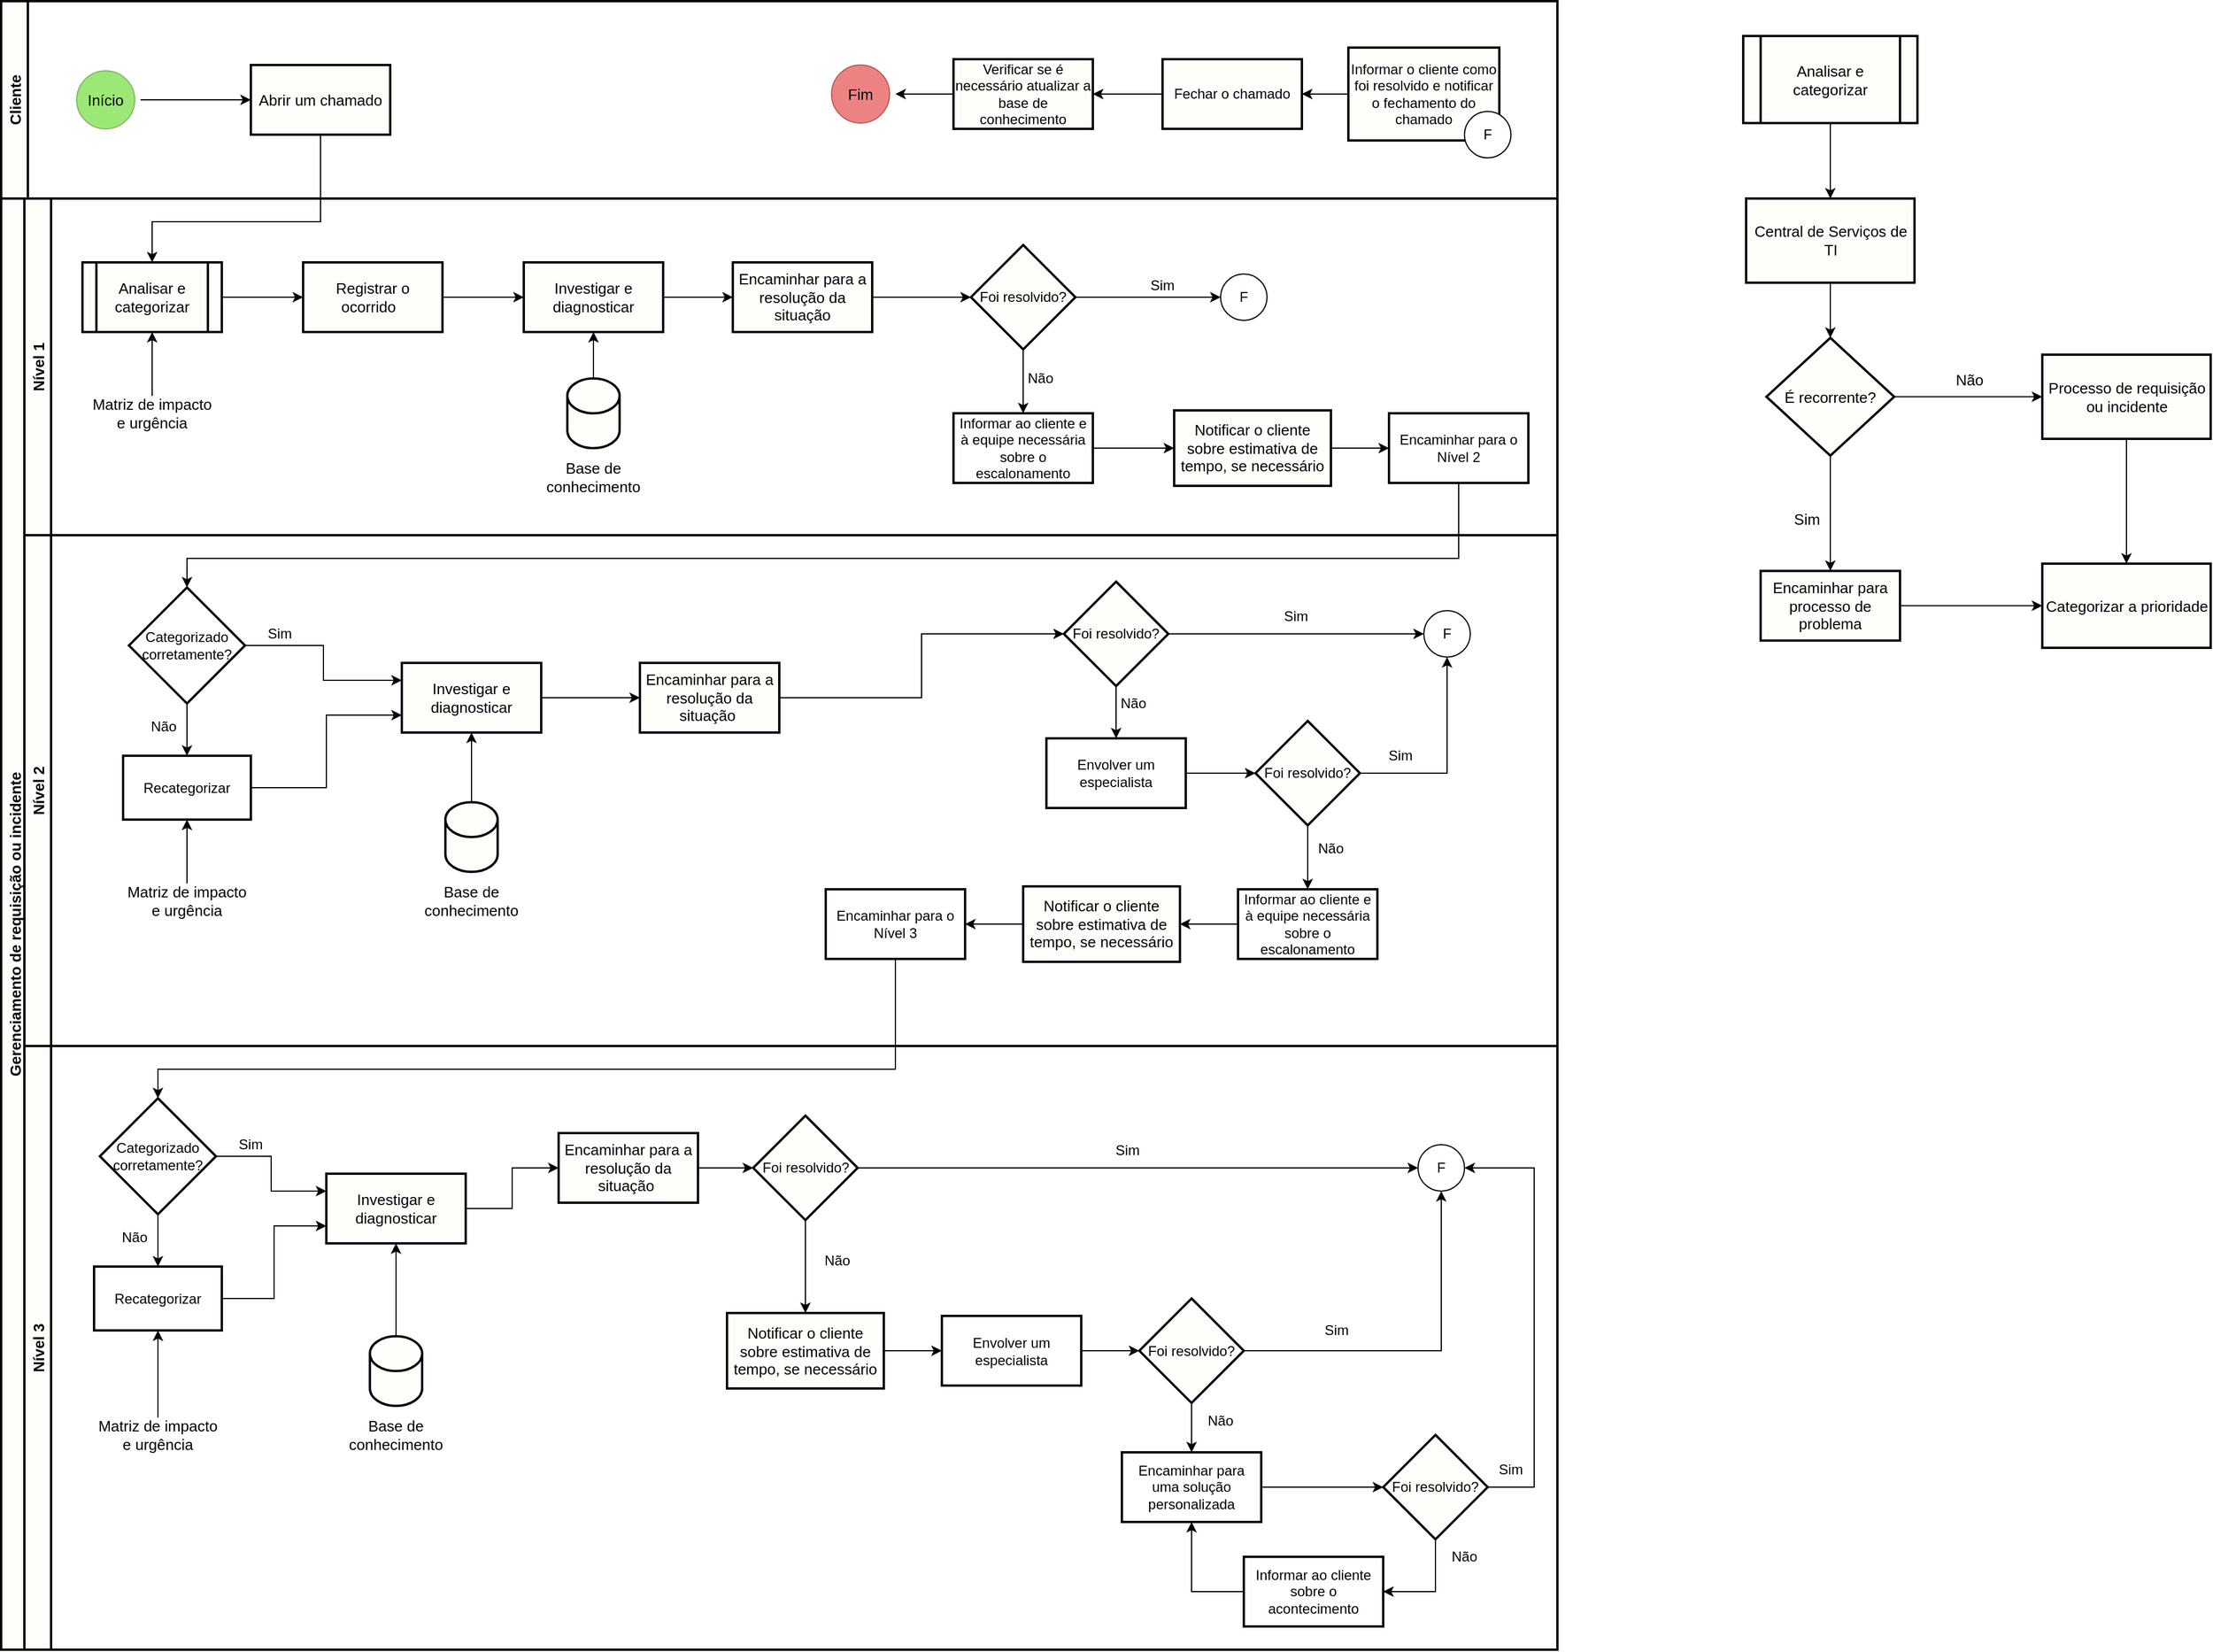<mxfile version="20.5.3" type="device"><diagram id="KlWMobIwwY9y-XO-scRr" name="Página-1"><mxGraphModel dx="1422" dy="685" grid="1" gridSize="10" guides="1" tooltips="1" connect="1" arrows="1" fold="1" page="1" pageScale="1" pageWidth="827" pageHeight="1169" math="0" shadow="0"><root><mxCell id="0"/><mxCell id="1" parent="0"/><mxCell id="NWzVZYrRXjy5s8aGG3nC-1" value="" style="ellipse;whiteSpace=wrap;html=1;aspect=fixed;fillColor=#9CE876;strokeColor=#82b366;" parent="1" vertex="1"><mxGeometry x="95" y="110" width="50" height="50" as="geometry"/></mxCell><mxCell id="NWzVZYrRXjy5s8aGG3nC-5" value="Cliente" style="swimlane;horizontal=0;strokeWidth=2;fontSize=13;fillColor=#FDFFFA;" parent="1" vertex="1"><mxGeometry x="30" y="50" width="1340" height="170" as="geometry"/></mxCell><mxCell id="NWzVZYrRXjy5s8aGG3nC-7" style="edgeStyle=orthogonalEdgeStyle;rounded=0;orthogonalLoop=1;jettySize=auto;html=1;entryX=0;entryY=0.5;entryDx=0;entryDy=0;fontSize=13;" parent="NWzVZYrRXjy5s8aGG3nC-5" source="NWzVZYrRXjy5s8aGG3nC-2" target="NWzVZYrRXjy5s8aGG3nC-8" edge="1"><mxGeometry relative="1" as="geometry"><mxPoint x="175" y="85" as="targetPoint"/></mxGeometry></mxCell><mxCell id="NWzVZYrRXjy5s8aGG3nC-2" value="Início" style="text;html=1;strokeColor=none;fillColor=none;align=center;verticalAlign=middle;whiteSpace=wrap;rounded=0;strokeWidth=2;fontSize=13;" parent="NWzVZYrRXjy5s8aGG3nC-5" vertex="1"><mxGeometry x="60" y="70" width="60" height="30" as="geometry"/></mxCell><mxCell id="NWzVZYrRXjy5s8aGG3nC-8" value="Abrir um chamado" style="rounded=0;whiteSpace=wrap;html=1;strokeWidth=2;fontSize=13;fillColor=#FDFFFA;" parent="NWzVZYrRXjy5s8aGG3nC-5" vertex="1"><mxGeometry x="215" y="55" width="120" height="60" as="geometry"/></mxCell><mxCell id="KlDvVJUqPSrpNsQCaybk-61" style="edgeStyle=orthogonalEdgeStyle;rounded=0;orthogonalLoop=1;jettySize=auto;html=1;entryX=1;entryY=0.5;entryDx=0;entryDy=0;" parent="NWzVZYrRXjy5s8aGG3nC-5" source="NWzVZYrRXjy5s8aGG3nC-59" target="KlDvVJUqPSrpNsQCaybk-60" edge="1"><mxGeometry relative="1" as="geometry"/></mxCell><mxCell id="NWzVZYrRXjy5s8aGG3nC-59" value="Fechar o chamado" style="rounded=0;whiteSpace=wrap;html=1;strokeWidth=2;fontSize=12;fillColor=#FDFFFA;" parent="NWzVZYrRXjy5s8aGG3nC-5" vertex="1"><mxGeometry x="1000" y="50" width="120" height="60" as="geometry"/></mxCell><mxCell id="NWzVZYrRXjy5s8aGG3nC-62" value="" style="ellipse;whiteSpace=wrap;html=1;aspect=fixed;fillColor=#ED8282;strokeColor=#b85450;" parent="NWzVZYrRXjy5s8aGG3nC-5" vertex="1"><mxGeometry x="715" y="55" width="50" height="50" as="geometry"/></mxCell><mxCell id="NWzVZYrRXjy5s8aGG3nC-63" value="Fim" style="text;html=1;strokeColor=none;fillColor=none;align=center;verticalAlign=middle;whiteSpace=wrap;rounded=0;strokeWidth=2;fontSize=13;" parent="NWzVZYrRXjy5s8aGG3nC-5" vertex="1"><mxGeometry x="710" y="65" width="60" height="30" as="geometry"/></mxCell><mxCell id="KlDvVJUqPSrpNsQCaybk-8" style="edgeStyle=orthogonalEdgeStyle;rounded=0;orthogonalLoop=1;jettySize=auto;html=1;" parent="NWzVZYrRXjy5s8aGG3nC-5" source="KlDvVJUqPSrpNsQCaybk-7" target="NWzVZYrRXjy5s8aGG3nC-59" edge="1"><mxGeometry relative="1" as="geometry"/></mxCell><mxCell id="KlDvVJUqPSrpNsQCaybk-7" value="Informar o cliente como foi resolvido e notificar o fechamento do chamado" style="rounded=0;whiteSpace=wrap;html=1;strokeWidth=2;fontSize=12;fillColor=#FDFFFA;" parent="NWzVZYrRXjy5s8aGG3nC-5" vertex="1"><mxGeometry x="1160" y="40" width="130" height="80" as="geometry"/></mxCell><mxCell id="3FDgDmIN8KnZ2Vhs6B7T-43" value="F" style="ellipse;whiteSpace=wrap;html=1;aspect=fixed;" parent="NWzVZYrRXjy5s8aGG3nC-5" vertex="1"><mxGeometry x="1260" y="95" width="40" height="40" as="geometry"/></mxCell><mxCell id="KlDvVJUqPSrpNsQCaybk-62" style="edgeStyle=orthogonalEdgeStyle;rounded=0;orthogonalLoop=1;jettySize=auto;html=1;entryX=1;entryY=0.5;entryDx=0;entryDy=0;" parent="NWzVZYrRXjy5s8aGG3nC-5" source="KlDvVJUqPSrpNsQCaybk-60" target="NWzVZYrRXjy5s8aGG3nC-63" edge="1"><mxGeometry relative="1" as="geometry"/></mxCell><mxCell id="KlDvVJUqPSrpNsQCaybk-60" value="Verificar se é necessário atualizar a base de conhecimento" style="rounded=0;whiteSpace=wrap;html=1;strokeWidth=2;fontSize=12;fillColor=#FDFFFA;" parent="NWzVZYrRXjy5s8aGG3nC-5" vertex="1"><mxGeometry x="820" y="50" width="120" height="60" as="geometry"/></mxCell><mxCell id="NWzVZYrRXjy5s8aGG3nC-10" value="Gerenciamento de requisição ou incidente" style="swimlane;horizontal=0;strokeWidth=2;fontSize=13;fillColor=#FDFFFA;" parent="1" vertex="1"><mxGeometry x="30" y="220" width="1340" height="1250" as="geometry"/></mxCell><mxCell id="NWzVZYrRXjy5s8aGG3nC-15" value="Nível 1" style="swimlane;horizontal=0;strokeWidth=2;fontSize=13;fillColor=#FDFFFA;startSize=23;" parent="NWzVZYrRXjy5s8aGG3nC-10" vertex="1"><mxGeometry x="20" width="1320" height="290" as="geometry"/></mxCell><mxCell id="KlDvVJUqPSrpNsQCaybk-3" style="edgeStyle=orthogonalEdgeStyle;rounded=0;orthogonalLoop=1;jettySize=auto;html=1;entryX=0;entryY=0.5;entryDx=0;entryDy=0;" parent="NWzVZYrRXjy5s8aGG3nC-15" source="NWzVZYrRXjy5s8aGG3nC-19" target="KlDvVJUqPSrpNsQCaybk-2" edge="1"><mxGeometry relative="1" as="geometry"/></mxCell><mxCell id="NWzVZYrRXjy5s8aGG3nC-19" value="Analisar e categorizar" style="shape=process;whiteSpace=wrap;html=1;backgroundOutline=1;strokeWidth=2;fontSize=13;fillColor=#FDFFFA;" parent="NWzVZYrRXjy5s8aGG3nC-15" vertex="1"><mxGeometry x="50" y="55" width="120" height="60" as="geometry"/></mxCell><mxCell id="KlDvVJUqPSrpNsQCaybk-66" style="edgeStyle=orthogonalEdgeStyle;rounded=0;orthogonalLoop=1;jettySize=auto;html=1;entryX=0;entryY=0.5;entryDx=0;entryDy=0;" parent="NWzVZYrRXjy5s8aGG3nC-15" source="NWzVZYrRXjy5s8aGG3nC-49" target="KlDvVJUqPSrpNsQCaybk-21" edge="1"><mxGeometry relative="1" as="geometry"/></mxCell><mxCell id="NWzVZYrRXjy5s8aGG3nC-49" value="Investigar e diagnosticar" style="rounded=0;whiteSpace=wrap;html=1;strokeWidth=2;fontSize=13;fillColor=#FDFFFA;" parent="NWzVZYrRXjy5s8aGG3nC-15" vertex="1"><mxGeometry x="430" y="55" width="120" height="60" as="geometry"/></mxCell><mxCell id="NWzVZYrRXjy5s8aGG3nC-53" style="edgeStyle=orthogonalEdgeStyle;rounded=0;orthogonalLoop=1;jettySize=auto;html=1;entryX=0.5;entryY=1;entryDx=0;entryDy=0;fontSize=13;" parent="NWzVZYrRXjy5s8aGG3nC-15" source="NWzVZYrRXjy5s8aGG3nC-51" target="NWzVZYrRXjy5s8aGG3nC-49" edge="1"><mxGeometry relative="1" as="geometry"/></mxCell><mxCell id="NWzVZYrRXjy5s8aGG3nC-51" value="" style="shape=cylinder3;whiteSpace=wrap;html=1;boundedLbl=1;backgroundOutline=1;size=15;strokeWidth=2;fontSize=13;fillColor=#FDFFFA;" parent="NWzVZYrRXjy5s8aGG3nC-15" vertex="1"><mxGeometry x="467.5" y="155" width="45" height="60" as="geometry"/></mxCell><mxCell id="NWzVZYrRXjy5s8aGG3nC-54" value="Base de conhecimento" style="text;html=1;strokeColor=none;fillColor=none;align=center;verticalAlign=middle;whiteSpace=wrap;rounded=0;strokeWidth=2;fontSize=13;" parent="NWzVZYrRXjy5s8aGG3nC-15" vertex="1"><mxGeometry x="445" y="225" width="90" height="30" as="geometry"/></mxCell><mxCell id="KlDvVJUqPSrpNsQCaybk-9" style="edgeStyle=orthogonalEdgeStyle;rounded=0;orthogonalLoop=1;jettySize=auto;html=1;entryX=0;entryY=0.5;entryDx=0;entryDy=0;" parent="NWzVZYrRXjy5s8aGG3nC-15" source="NWzVZYrRXjy5s8aGG3nC-57" target="3FDgDmIN8KnZ2Vhs6B7T-46" edge="1"><mxGeometry relative="1" as="geometry"/></mxCell><mxCell id="KlDvVJUqPSrpNsQCaybk-69" style="edgeStyle=orthogonalEdgeStyle;rounded=0;orthogonalLoop=1;jettySize=auto;html=1;entryX=0.5;entryY=0;entryDx=0;entryDy=0;" parent="NWzVZYrRXjy5s8aGG3nC-15" source="NWzVZYrRXjy5s8aGG3nC-57" target="NWzVZYrRXjy5s8aGG3nC-64" edge="1"><mxGeometry relative="1" as="geometry"/></mxCell><mxCell id="NWzVZYrRXjy5s8aGG3nC-57" value="Foi resolvido?" style="rhombus;whiteSpace=wrap;html=1;strokeWidth=2;fontSize=12;fillColor=#FDFFFA;" parent="NWzVZYrRXjy5s8aGG3nC-15" vertex="1"><mxGeometry x="815" y="40" width="90" height="90" as="geometry"/></mxCell><mxCell id="NWzVZYrRXjy5s8aGG3nC-61" value="Sim" style="text;html=1;strokeColor=none;fillColor=none;align=center;verticalAlign=middle;whiteSpace=wrap;rounded=0;strokeWidth=2;fontSize=12;" parent="NWzVZYrRXjy5s8aGG3nC-15" vertex="1"><mxGeometry x="950" y="60" width="60" height="30" as="geometry"/></mxCell><mxCell id="KlDvVJUqPSrpNsQCaybk-11" style="edgeStyle=orthogonalEdgeStyle;rounded=0;orthogonalLoop=1;jettySize=auto;html=1;startArrow=none;" parent="NWzVZYrRXjy5s8aGG3nC-15" source="KlDvVJUqPSrpNsQCaybk-65" target="KlDvVJUqPSrpNsQCaybk-10" edge="1"><mxGeometry relative="1" as="geometry"/></mxCell><mxCell id="KlDvVJUqPSrpNsQCaybk-68" style="edgeStyle=orthogonalEdgeStyle;rounded=0;orthogonalLoop=1;jettySize=auto;html=1;entryX=0;entryY=0.5;entryDx=0;entryDy=0;" parent="NWzVZYrRXjy5s8aGG3nC-15" source="NWzVZYrRXjy5s8aGG3nC-64" target="KlDvVJUqPSrpNsQCaybk-65" edge="1"><mxGeometry relative="1" as="geometry"/></mxCell><mxCell id="NWzVZYrRXjy5s8aGG3nC-64" value="Informar ao cliente e à equipe necessária sobre o escalonamento" style="rounded=0;whiteSpace=wrap;html=1;strokeWidth=2;fontSize=12;" parent="NWzVZYrRXjy5s8aGG3nC-15" vertex="1"><mxGeometry x="800" y="185" width="120" height="60" as="geometry"/></mxCell><mxCell id="NWzVZYrRXjy5s8aGG3nC-66" value="Não" style="text;html=1;strokeColor=none;fillColor=none;align=center;verticalAlign=middle;whiteSpace=wrap;rounded=0;strokeWidth=2;fontSize=12;" parent="NWzVZYrRXjy5s8aGG3nC-15" vertex="1"><mxGeometry x="845" y="140" width="60" height="30" as="geometry"/></mxCell><mxCell id="3FDgDmIN8KnZ2Vhs6B7T-46" value="F" style="ellipse;whiteSpace=wrap;html=1;aspect=fixed;" parent="NWzVZYrRXjy5s8aGG3nC-15" vertex="1"><mxGeometry x="1030" y="65" width="40" height="40" as="geometry"/></mxCell><mxCell id="KlDvVJUqPSrpNsQCaybk-4" style="edgeStyle=orthogonalEdgeStyle;rounded=0;orthogonalLoop=1;jettySize=auto;html=1;entryX=0;entryY=0.5;entryDx=0;entryDy=0;" parent="NWzVZYrRXjy5s8aGG3nC-15" source="KlDvVJUqPSrpNsQCaybk-2" target="NWzVZYrRXjy5s8aGG3nC-49" edge="1"><mxGeometry relative="1" as="geometry"/></mxCell><mxCell id="KlDvVJUqPSrpNsQCaybk-2" value="Registrar o ocorrido&amp;nbsp;&amp;nbsp;" style="rounded=0;whiteSpace=wrap;html=1;strokeWidth=2;fontSize=13;fillColor=#FDFFFA;" parent="NWzVZYrRXjy5s8aGG3nC-15" vertex="1"><mxGeometry x="240" y="55" width="120" height="60" as="geometry"/></mxCell><mxCell id="KlDvVJUqPSrpNsQCaybk-10" value="Encaminhar para o Nível 2" style="rounded=0;whiteSpace=wrap;html=1;strokeWidth=2;fontSize=12;" parent="NWzVZYrRXjy5s8aGG3nC-15" vertex="1"><mxGeometry x="1175" y="185" width="120" height="60" as="geometry"/></mxCell><mxCell id="KlDvVJUqPSrpNsQCaybk-46" style="edgeStyle=orthogonalEdgeStyle;rounded=0;orthogonalLoop=1;jettySize=auto;html=1;entryX=0.5;entryY=1;entryDx=0;entryDy=0;" parent="NWzVZYrRXjy5s8aGG3nC-15" source="KlDvVJUqPSrpNsQCaybk-22" target="NWzVZYrRXjy5s8aGG3nC-19" edge="1"><mxGeometry relative="1" as="geometry"/></mxCell><mxCell id="KlDvVJUqPSrpNsQCaybk-22" value="Matriz de impacto e urgência" style="text;html=1;strokeColor=none;fillColor=none;align=center;verticalAlign=middle;whiteSpace=wrap;rounded=0;strokeWidth=2;fontSize=13;" parent="NWzVZYrRXjy5s8aGG3nC-15" vertex="1"><mxGeometry x="55" y="170" width="110" height="30" as="geometry"/></mxCell><mxCell id="KlDvVJUqPSrpNsQCaybk-25" style="edgeStyle=orthogonalEdgeStyle;rounded=0;orthogonalLoop=1;jettySize=auto;html=1;entryX=0;entryY=0.5;entryDx=0;entryDy=0;" parent="NWzVZYrRXjy5s8aGG3nC-15" source="KlDvVJUqPSrpNsQCaybk-21" target="NWzVZYrRXjy5s8aGG3nC-57" edge="1"><mxGeometry relative="1" as="geometry"/></mxCell><mxCell id="KlDvVJUqPSrpNsQCaybk-21" value="Encaminhar para a resolução da situação" style="rounded=0;whiteSpace=wrap;html=1;strokeWidth=2;fontSize=13;fillColor=#FDFFFA;" parent="NWzVZYrRXjy5s8aGG3nC-15" vertex="1"><mxGeometry x="610" y="55" width="120" height="60" as="geometry"/></mxCell><mxCell id="KlDvVJUqPSrpNsQCaybk-65" value="Notificar o cliente sobre estimativa de tempo, se necessário" style="rounded=0;whiteSpace=wrap;html=1;strokeWidth=2;fontSize=13;fillColor=#FDFFFA;" parent="NWzVZYrRXjy5s8aGG3nC-15" vertex="1"><mxGeometry x="990" y="182.5" width="135" height="65" as="geometry"/></mxCell><mxCell id="NWzVZYrRXjy5s8aGG3nC-73" value="Nível 2" style="swimlane;horizontal=0;strokeWidth=2;fontSize=13;fillColor=#FDFFFA;startSize=23;" parent="NWzVZYrRXjy5s8aGG3nC-10" vertex="1"><mxGeometry x="20" y="290" width="1320" height="440" as="geometry"/></mxCell><mxCell id="KlDvVJUqPSrpNsQCaybk-72" style="edgeStyle=orthogonalEdgeStyle;rounded=0;orthogonalLoop=1;jettySize=auto;html=1;entryX=0;entryY=0.5;entryDx=0;entryDy=0;" parent="NWzVZYrRXjy5s8aGG3nC-73" source="NWzVZYrRXjy5s8aGG3nC-77" target="KlDvVJUqPSrpNsQCaybk-29" edge="1"><mxGeometry relative="1" as="geometry"/></mxCell><mxCell id="NWzVZYrRXjy5s8aGG3nC-77" value="Investigar e diagnosticar" style="rounded=0;whiteSpace=wrap;html=1;strokeWidth=2;fontSize=13;fillColor=#FDFFFA;" parent="NWzVZYrRXjy5s8aGG3nC-73" vertex="1"><mxGeometry x="325" y="110" width="120" height="60" as="geometry"/></mxCell><mxCell id="NWzVZYrRXjy5s8aGG3nC-101" style="edgeStyle=orthogonalEdgeStyle;rounded=0;orthogonalLoop=1;jettySize=auto;html=1;fontSize=12;" parent="NWzVZYrRXjy5s8aGG3nC-73" source="NWzVZYrRXjy5s8aGG3nC-79" target="NWzVZYrRXjy5s8aGG3nC-77" edge="1"><mxGeometry relative="1" as="geometry"/></mxCell><mxCell id="NWzVZYrRXjy5s8aGG3nC-79" value="" style="shape=cylinder3;whiteSpace=wrap;html=1;boundedLbl=1;backgroundOutline=1;size=15;strokeWidth=2;fontSize=13;fillColor=#FDFFFA;" parent="NWzVZYrRXjy5s8aGG3nC-73" vertex="1"><mxGeometry x="362.5" y="230" width="45" height="60" as="geometry"/></mxCell><mxCell id="NWzVZYrRXjy5s8aGG3nC-80" value="Base de conhecimento" style="text;html=1;strokeColor=none;fillColor=none;align=center;verticalAlign=middle;whiteSpace=wrap;rounded=0;strokeWidth=2;fontSize=13;" parent="NWzVZYrRXjy5s8aGG3nC-73" vertex="1"><mxGeometry x="340" y="300" width="90" height="30" as="geometry"/></mxCell><mxCell id="NWzVZYrRXjy5s8aGG3nC-83" style="edgeStyle=orthogonalEdgeStyle;rounded=0;orthogonalLoop=1;jettySize=auto;html=1;entryX=0.5;entryY=0;entryDx=0;entryDy=0;fontSize=12;" parent="NWzVZYrRXjy5s8aGG3nC-73" source="NWzVZYrRXjy5s8aGG3nC-84" target="NWzVZYrRXjy5s8aGG3nC-86" edge="1"><mxGeometry relative="1" as="geometry"/></mxCell><mxCell id="3FDgDmIN8KnZ2Vhs6B7T-49" style="edgeStyle=orthogonalEdgeStyle;rounded=0;orthogonalLoop=1;jettySize=auto;html=1;entryX=0;entryY=0.5;entryDx=0;entryDy=0;" parent="NWzVZYrRXjy5s8aGG3nC-73" source="NWzVZYrRXjy5s8aGG3nC-84" target="3FDgDmIN8KnZ2Vhs6B7T-47" edge="1"><mxGeometry relative="1" as="geometry"/></mxCell><mxCell id="NWzVZYrRXjy5s8aGG3nC-84" value="Foi resolvido?" style="rhombus;whiteSpace=wrap;html=1;strokeWidth=2;fontSize=12;fillColor=#FDFFFA;" parent="NWzVZYrRXjy5s8aGG3nC-73" vertex="1"><mxGeometry x="895" y="40" width="90" height="90" as="geometry"/></mxCell><mxCell id="NWzVZYrRXjy5s8aGG3nC-104" style="edgeStyle=orthogonalEdgeStyle;rounded=0;orthogonalLoop=1;jettySize=auto;html=1;entryX=0;entryY=0.5;entryDx=0;entryDy=0;fontSize=12;" parent="NWzVZYrRXjy5s8aGG3nC-73" source="NWzVZYrRXjy5s8aGG3nC-86" target="NWzVZYrRXjy5s8aGG3nC-103" edge="1"><mxGeometry relative="1" as="geometry"/></mxCell><mxCell id="NWzVZYrRXjy5s8aGG3nC-86" value="Envolver um especialista" style="rounded=0;whiteSpace=wrap;html=1;strokeWidth=2;fontSize=12;" parent="NWzVZYrRXjy5s8aGG3nC-73" vertex="1"><mxGeometry x="880" y="175" width="120" height="60" as="geometry"/></mxCell><mxCell id="NWzVZYrRXjy5s8aGG3nC-87" value="Não" style="text;html=1;strokeColor=none;fillColor=none;align=center;verticalAlign=middle;whiteSpace=wrap;rounded=0;strokeWidth=2;fontSize=12;" parent="NWzVZYrRXjy5s8aGG3nC-73" vertex="1"><mxGeometry x="925" y="130" width="60" height="30" as="geometry"/></mxCell><mxCell id="NWzVZYrRXjy5s8aGG3nC-88" value="Sim" style="text;html=1;strokeColor=none;fillColor=none;align=center;verticalAlign=middle;whiteSpace=wrap;rounded=0;strokeWidth=2;fontSize=12;" parent="NWzVZYrRXjy5s8aGG3nC-73" vertex="1"><mxGeometry x="190" y="70" width="60" height="30" as="geometry"/></mxCell><mxCell id="NWzVZYrRXjy5s8aGG3nC-89" value="Não" style="text;html=1;strokeColor=none;fillColor=none;align=center;verticalAlign=middle;whiteSpace=wrap;rounded=0;strokeWidth=2;fontSize=12;" parent="NWzVZYrRXjy5s8aGG3nC-73" vertex="1"><mxGeometry x="90" y="150" width="60" height="30" as="geometry"/></mxCell><mxCell id="NWzVZYrRXjy5s8aGG3nC-94" style="edgeStyle=orthogonalEdgeStyle;rounded=0;orthogonalLoop=1;jettySize=auto;html=1;entryX=0.5;entryY=0;entryDx=0;entryDy=0;fontSize=12;" parent="NWzVZYrRXjy5s8aGG3nC-73" source="NWzVZYrRXjy5s8aGG3nC-69" target="NWzVZYrRXjy5s8aGG3nC-71" edge="1"><mxGeometry relative="1" as="geometry"/></mxCell><mxCell id="NWzVZYrRXjy5s8aGG3nC-98" style="edgeStyle=orthogonalEdgeStyle;rounded=0;orthogonalLoop=1;jettySize=auto;html=1;entryX=0;entryY=0.25;entryDx=0;entryDy=0;fontSize=12;" parent="NWzVZYrRXjy5s8aGG3nC-73" source="NWzVZYrRXjy5s8aGG3nC-69" target="NWzVZYrRXjy5s8aGG3nC-77" edge="1"><mxGeometry relative="1" as="geometry"/></mxCell><mxCell id="NWzVZYrRXjy5s8aGG3nC-69" value="Categorizado corretamente?" style="rhombus;whiteSpace=wrap;html=1;strokeWidth=2;fontSize=12;" parent="NWzVZYrRXjy5s8aGG3nC-73" vertex="1"><mxGeometry x="90" y="45" width="100" height="100" as="geometry"/></mxCell><mxCell id="NWzVZYrRXjy5s8aGG3nC-99" style="edgeStyle=orthogonalEdgeStyle;rounded=0;orthogonalLoop=1;jettySize=auto;html=1;entryX=0;entryY=0.75;entryDx=0;entryDy=0;fontSize=12;" parent="NWzVZYrRXjy5s8aGG3nC-73" source="NWzVZYrRXjy5s8aGG3nC-71" target="NWzVZYrRXjy5s8aGG3nC-77" edge="1"><mxGeometry relative="1" as="geometry"/></mxCell><mxCell id="NWzVZYrRXjy5s8aGG3nC-71" value="Recategorizar" style="rounded=0;whiteSpace=wrap;html=1;strokeWidth=2;fontSize=12;" parent="NWzVZYrRXjy5s8aGG3nC-73" vertex="1"><mxGeometry x="85" y="190" width="110" height="55" as="geometry"/></mxCell><mxCell id="NWzVZYrRXjy5s8aGG3nC-107" style="edgeStyle=orthogonalEdgeStyle;rounded=0;orthogonalLoop=1;jettySize=auto;html=1;entryX=0.5;entryY=0;entryDx=0;entryDy=0;fontSize=12;" parent="NWzVZYrRXjy5s8aGG3nC-73" source="NWzVZYrRXjy5s8aGG3nC-103" target="NWzVZYrRXjy5s8aGG3nC-106" edge="1"><mxGeometry relative="1" as="geometry"/></mxCell><mxCell id="3FDgDmIN8KnZ2Vhs6B7T-50" style="edgeStyle=orthogonalEdgeStyle;rounded=0;orthogonalLoop=1;jettySize=auto;html=1;entryX=0.5;entryY=1;entryDx=0;entryDy=0;" parent="NWzVZYrRXjy5s8aGG3nC-73" source="NWzVZYrRXjy5s8aGG3nC-103" target="3FDgDmIN8KnZ2Vhs6B7T-47" edge="1"><mxGeometry relative="1" as="geometry"/></mxCell><mxCell id="NWzVZYrRXjy5s8aGG3nC-103" value="Foi resolvido?" style="rhombus;whiteSpace=wrap;html=1;strokeWidth=2;fontSize=12;fillColor=#FDFFFA;" parent="NWzVZYrRXjy5s8aGG3nC-73" vertex="1"><mxGeometry x="1060" y="160" width="90" height="90" as="geometry"/></mxCell><mxCell id="KlDvVJUqPSrpNsQCaybk-73" style="edgeStyle=orthogonalEdgeStyle;rounded=0;orthogonalLoop=1;jettySize=auto;html=1;entryX=1;entryY=0.5;entryDx=0;entryDy=0;" parent="NWzVZYrRXjy5s8aGG3nC-73" source="NWzVZYrRXjy5s8aGG3nC-106" target="KlDvVJUqPSrpNsQCaybk-71" edge="1"><mxGeometry relative="1" as="geometry"/></mxCell><mxCell id="NWzVZYrRXjy5s8aGG3nC-106" value="Informar ao cliente e à equipe necessária sobre o escalonamento" style="rounded=0;whiteSpace=wrap;html=1;strokeWidth=2;fontSize=12;" parent="NWzVZYrRXjy5s8aGG3nC-73" vertex="1"><mxGeometry x="1045" y="305" width="120" height="60" as="geometry"/></mxCell><mxCell id="NWzVZYrRXjy5s8aGG3nC-108" value="Não" style="text;html=1;strokeColor=none;fillColor=none;align=center;verticalAlign=middle;whiteSpace=wrap;rounded=0;strokeWidth=2;fontSize=12;" parent="NWzVZYrRXjy5s8aGG3nC-73" vertex="1"><mxGeometry x="1095" y="255" width="60" height="30" as="geometry"/></mxCell><mxCell id="3FDgDmIN8KnZ2Vhs6B7T-8" value="Sim" style="text;html=1;strokeColor=none;fillColor=none;align=center;verticalAlign=middle;whiteSpace=wrap;rounded=0;strokeWidth=2;fontSize=12;" parent="NWzVZYrRXjy5s8aGG3nC-73" vertex="1"><mxGeometry x="1065" y="55" width="60" height="30" as="geometry"/></mxCell><mxCell id="3FDgDmIN8KnZ2Vhs6B7T-47" value="F" style="ellipse;whiteSpace=wrap;html=1;aspect=fixed;" parent="NWzVZYrRXjy5s8aGG3nC-73" vertex="1"><mxGeometry x="1205" y="65" width="40" height="40" as="geometry"/></mxCell><mxCell id="NWzVZYrRXjy5s8aGG3nC-85" value="Sim" style="text;html=1;strokeColor=none;fillColor=none;align=center;verticalAlign=middle;whiteSpace=wrap;rounded=0;strokeWidth=2;fontSize=12;" parent="NWzVZYrRXjy5s8aGG3nC-73" vertex="1"><mxGeometry x="1155" y="175" width="60" height="30" as="geometry"/></mxCell><mxCell id="KlDvVJUqPSrpNsQCaybk-15" value="Encaminhar para o Nível 3" style="rounded=0;whiteSpace=wrap;html=1;strokeWidth=2;fontSize=12;" parent="NWzVZYrRXjy5s8aGG3nC-73" vertex="1"><mxGeometry x="690" y="305" width="120" height="60" as="geometry"/></mxCell><mxCell id="KlDvVJUqPSrpNsQCaybk-31" style="edgeStyle=orthogonalEdgeStyle;rounded=0;orthogonalLoop=1;jettySize=auto;html=1;entryX=0;entryY=0.5;entryDx=0;entryDy=0;" parent="NWzVZYrRXjy5s8aGG3nC-73" source="KlDvVJUqPSrpNsQCaybk-29" target="NWzVZYrRXjy5s8aGG3nC-84" edge="1"><mxGeometry relative="1" as="geometry"/></mxCell><mxCell id="KlDvVJUqPSrpNsQCaybk-29" value="Encaminhar para a resolução da situação&amp;nbsp;" style="rounded=0;whiteSpace=wrap;html=1;strokeWidth=2;fontSize=13;fillColor=#FDFFFA;" parent="NWzVZYrRXjy5s8aGG3nC-73" vertex="1"><mxGeometry x="530" y="110" width="120" height="60" as="geometry"/></mxCell><mxCell id="KlDvVJUqPSrpNsQCaybk-47" style="edgeStyle=orthogonalEdgeStyle;rounded=0;orthogonalLoop=1;jettySize=auto;html=1;entryX=0.5;entryY=1;entryDx=0;entryDy=0;" parent="NWzVZYrRXjy5s8aGG3nC-73" source="KlDvVJUqPSrpNsQCaybk-35" target="NWzVZYrRXjy5s8aGG3nC-71" edge="1"><mxGeometry relative="1" as="geometry"/></mxCell><mxCell id="KlDvVJUqPSrpNsQCaybk-35" value="Matriz de impacto e urgência" style="text;html=1;strokeColor=none;fillColor=none;align=center;verticalAlign=middle;whiteSpace=wrap;rounded=0;strokeWidth=2;fontSize=13;" parent="NWzVZYrRXjy5s8aGG3nC-73" vertex="1"><mxGeometry x="85" y="300" width="110" height="30" as="geometry"/></mxCell><mxCell id="KlDvVJUqPSrpNsQCaybk-74" style="edgeStyle=orthogonalEdgeStyle;rounded=0;orthogonalLoop=1;jettySize=auto;html=1;entryX=1;entryY=0.5;entryDx=0;entryDy=0;" parent="NWzVZYrRXjy5s8aGG3nC-73" source="KlDvVJUqPSrpNsQCaybk-71" target="KlDvVJUqPSrpNsQCaybk-15" edge="1"><mxGeometry relative="1" as="geometry"/></mxCell><mxCell id="KlDvVJUqPSrpNsQCaybk-71" value="Notificar o cliente sobre estimativa de tempo, se necessário" style="rounded=0;whiteSpace=wrap;html=1;strokeWidth=2;fontSize=13;fillColor=#FDFFFA;" parent="NWzVZYrRXjy5s8aGG3nC-73" vertex="1"><mxGeometry x="860" y="302.5" width="135" height="65" as="geometry"/></mxCell><mxCell id="3FDgDmIN8KnZ2Vhs6B7T-9" value="Nível 3" style="swimlane;horizontal=0;strokeWidth=2;fontSize=13;fillColor=#FDFFFA;startSize=23;" parent="NWzVZYrRXjy5s8aGG3nC-10" vertex="1"><mxGeometry x="20" y="730" width="1320" height="520" as="geometry"/></mxCell><mxCell id="KlDvVJUqPSrpNsQCaybk-112" style="edgeStyle=orthogonalEdgeStyle;rounded=0;orthogonalLoop=1;jettySize=auto;html=1;entryX=0;entryY=0.5;entryDx=0;entryDy=0;" parent="3FDgDmIN8KnZ2Vhs6B7T-9" source="3FDgDmIN8KnZ2Vhs6B7T-11" target="KlDvVJUqPSrpNsQCaybk-34" edge="1"><mxGeometry relative="1" as="geometry"/></mxCell><mxCell id="3FDgDmIN8KnZ2Vhs6B7T-11" value="Investigar e diagnosticar" style="rounded=0;whiteSpace=wrap;html=1;strokeWidth=2;fontSize=13;fillColor=#FDFFFA;" parent="3FDgDmIN8KnZ2Vhs6B7T-9" vertex="1"><mxGeometry x="260" y="110" width="120" height="60" as="geometry"/></mxCell><mxCell id="3FDgDmIN8KnZ2Vhs6B7T-12" style="edgeStyle=orthogonalEdgeStyle;rounded=0;orthogonalLoop=1;jettySize=auto;html=1;fontSize=12;" parent="3FDgDmIN8KnZ2Vhs6B7T-9" source="3FDgDmIN8KnZ2Vhs6B7T-13" target="3FDgDmIN8KnZ2Vhs6B7T-11" edge="1"><mxGeometry relative="1" as="geometry"/></mxCell><mxCell id="3FDgDmIN8KnZ2Vhs6B7T-13" value="" style="shape=cylinder3;whiteSpace=wrap;html=1;boundedLbl=1;backgroundOutline=1;size=15;strokeWidth=2;fontSize=13;fillColor=#FDFFFA;" parent="3FDgDmIN8KnZ2Vhs6B7T-9" vertex="1"><mxGeometry x="297.5" y="250" width="45" height="60" as="geometry"/></mxCell><mxCell id="3FDgDmIN8KnZ2Vhs6B7T-14" value="Base de conhecimento" style="text;html=1;strokeColor=none;fillColor=none;align=center;verticalAlign=middle;whiteSpace=wrap;rounded=0;strokeWidth=2;fontSize=13;" parent="3FDgDmIN8KnZ2Vhs6B7T-9" vertex="1"><mxGeometry x="275" y="320" width="90" height="30" as="geometry"/></mxCell><mxCell id="3FDgDmIN8KnZ2Vhs6B7T-53" style="edgeStyle=orthogonalEdgeStyle;rounded=0;orthogonalLoop=1;jettySize=auto;html=1;entryX=0;entryY=0.5;entryDx=0;entryDy=0;" parent="3FDgDmIN8KnZ2Vhs6B7T-9" source="3FDgDmIN8KnZ2Vhs6B7T-18" target="3FDgDmIN8KnZ2Vhs6B7T-51" edge="1"><mxGeometry relative="1" as="geometry"/></mxCell><mxCell id="KlDvVJUqPSrpNsQCaybk-113" style="edgeStyle=orthogonalEdgeStyle;rounded=0;orthogonalLoop=1;jettySize=auto;html=1;entryX=0.5;entryY=0;entryDx=0;entryDy=0;" parent="3FDgDmIN8KnZ2Vhs6B7T-9" source="3FDgDmIN8KnZ2Vhs6B7T-18" target="KlDvVJUqPSrpNsQCaybk-111" edge="1"><mxGeometry relative="1" as="geometry"/></mxCell><mxCell id="3FDgDmIN8KnZ2Vhs6B7T-18" value="Foi resolvido?" style="rhombus;whiteSpace=wrap;html=1;strokeWidth=2;fontSize=12;fillColor=#FDFFFA;" parent="3FDgDmIN8KnZ2Vhs6B7T-9" vertex="1"><mxGeometry x="627.5" y="60" width="90" height="90" as="geometry"/></mxCell><mxCell id="3FDgDmIN8KnZ2Vhs6B7T-20" style="edgeStyle=orthogonalEdgeStyle;rounded=0;orthogonalLoop=1;jettySize=auto;html=1;entryX=0;entryY=0.5;entryDx=0;entryDy=0;fontSize=12;" parent="3FDgDmIN8KnZ2Vhs6B7T-9" source="3FDgDmIN8KnZ2Vhs6B7T-21" target="3FDgDmIN8KnZ2Vhs6B7T-31" edge="1"><mxGeometry relative="1" as="geometry"/></mxCell><mxCell id="3FDgDmIN8KnZ2Vhs6B7T-21" value="Envolver um especialista" style="rounded=0;whiteSpace=wrap;html=1;strokeWidth=2;fontSize=12;" parent="3FDgDmIN8KnZ2Vhs6B7T-9" vertex="1"><mxGeometry x="790" y="232.5" width="120" height="60" as="geometry"/></mxCell><mxCell id="3FDgDmIN8KnZ2Vhs6B7T-22" value="Não" style="text;html=1;strokeColor=none;fillColor=none;align=center;verticalAlign=middle;whiteSpace=wrap;rounded=0;strokeWidth=2;fontSize=12;" parent="3FDgDmIN8KnZ2Vhs6B7T-9" vertex="1"><mxGeometry x="670" y="170" width="60" height="30" as="geometry"/></mxCell><mxCell id="3FDgDmIN8KnZ2Vhs6B7T-23" value="Sim" style="text;html=1;strokeColor=none;fillColor=none;align=center;verticalAlign=middle;whiteSpace=wrap;rounded=0;strokeWidth=2;fontSize=12;" parent="3FDgDmIN8KnZ2Vhs6B7T-9" vertex="1"><mxGeometry x="165" y="70" width="60" height="30" as="geometry"/></mxCell><mxCell id="3FDgDmIN8KnZ2Vhs6B7T-24" value="Não" style="text;html=1;strokeColor=none;fillColor=none;align=center;verticalAlign=middle;whiteSpace=wrap;rounded=0;strokeWidth=2;fontSize=12;" parent="3FDgDmIN8KnZ2Vhs6B7T-9" vertex="1"><mxGeometry x="65" y="150" width="60" height="30" as="geometry"/></mxCell><mxCell id="3FDgDmIN8KnZ2Vhs6B7T-25" style="edgeStyle=orthogonalEdgeStyle;rounded=0;orthogonalLoop=1;jettySize=auto;html=1;entryX=0.5;entryY=0;entryDx=0;entryDy=0;fontSize=12;" parent="3FDgDmIN8KnZ2Vhs6B7T-9" source="3FDgDmIN8KnZ2Vhs6B7T-27" target="3FDgDmIN8KnZ2Vhs6B7T-29" edge="1"><mxGeometry relative="1" as="geometry"/></mxCell><mxCell id="3FDgDmIN8KnZ2Vhs6B7T-26" style="edgeStyle=orthogonalEdgeStyle;rounded=0;orthogonalLoop=1;jettySize=auto;html=1;entryX=0;entryY=0.25;entryDx=0;entryDy=0;fontSize=12;" parent="3FDgDmIN8KnZ2Vhs6B7T-9" source="3FDgDmIN8KnZ2Vhs6B7T-27" target="3FDgDmIN8KnZ2Vhs6B7T-11" edge="1"><mxGeometry relative="1" as="geometry"/></mxCell><mxCell id="3FDgDmIN8KnZ2Vhs6B7T-27" value="Categorizado corretamente?" style="rhombus;whiteSpace=wrap;html=1;strokeWidth=2;fontSize=12;" parent="3FDgDmIN8KnZ2Vhs6B7T-9" vertex="1"><mxGeometry x="65" y="45" width="100" height="100" as="geometry"/></mxCell><mxCell id="3FDgDmIN8KnZ2Vhs6B7T-28" style="edgeStyle=orthogonalEdgeStyle;rounded=0;orthogonalLoop=1;jettySize=auto;html=1;entryX=0;entryY=0.75;entryDx=0;entryDy=0;fontSize=12;" parent="3FDgDmIN8KnZ2Vhs6B7T-9" source="3FDgDmIN8KnZ2Vhs6B7T-29" target="3FDgDmIN8KnZ2Vhs6B7T-11" edge="1"><mxGeometry relative="1" as="geometry"/></mxCell><mxCell id="3FDgDmIN8KnZ2Vhs6B7T-29" value="Recategorizar" style="rounded=0;whiteSpace=wrap;html=1;strokeWidth=2;fontSize=12;" parent="3FDgDmIN8KnZ2Vhs6B7T-9" vertex="1"><mxGeometry x="60" y="190" width="110" height="55" as="geometry"/></mxCell><mxCell id="3FDgDmIN8KnZ2Vhs6B7T-30" style="edgeStyle=orthogonalEdgeStyle;rounded=0;orthogonalLoop=1;jettySize=auto;html=1;entryX=0.5;entryY=0;entryDx=0;entryDy=0;fontSize=12;" parent="3FDgDmIN8KnZ2Vhs6B7T-9" source="3FDgDmIN8KnZ2Vhs6B7T-31" target="3FDgDmIN8KnZ2Vhs6B7T-32" edge="1"><mxGeometry relative="1" as="geometry"/></mxCell><mxCell id="3FDgDmIN8KnZ2Vhs6B7T-56" style="edgeStyle=orthogonalEdgeStyle;rounded=0;orthogonalLoop=1;jettySize=auto;html=1;entryX=0.5;entryY=1;entryDx=0;entryDy=0;" parent="3FDgDmIN8KnZ2Vhs6B7T-9" source="3FDgDmIN8KnZ2Vhs6B7T-31" target="3FDgDmIN8KnZ2Vhs6B7T-51" edge="1"><mxGeometry relative="1" as="geometry"/></mxCell><mxCell id="3FDgDmIN8KnZ2Vhs6B7T-31" value="Foi resolvido?" style="rhombus;whiteSpace=wrap;html=1;strokeWidth=2;fontSize=12;fillColor=#FDFFFA;" parent="3FDgDmIN8KnZ2Vhs6B7T-9" vertex="1"><mxGeometry x="960" y="217.5" width="90" height="90" as="geometry"/></mxCell><mxCell id="3FDgDmIN8KnZ2Vhs6B7T-37" style="edgeStyle=orthogonalEdgeStyle;rounded=0;orthogonalLoop=1;jettySize=auto;html=1;entryX=0;entryY=0.5;entryDx=0;entryDy=0;" parent="3FDgDmIN8KnZ2Vhs6B7T-9" source="3FDgDmIN8KnZ2Vhs6B7T-32" target="3FDgDmIN8KnZ2Vhs6B7T-36" edge="1"><mxGeometry relative="1" as="geometry"/></mxCell><mxCell id="3FDgDmIN8KnZ2Vhs6B7T-32" value="Encaminhar para uma solução personalizada" style="rounded=0;whiteSpace=wrap;html=1;strokeWidth=2;fontSize=12;" parent="3FDgDmIN8KnZ2Vhs6B7T-9" vertex="1"><mxGeometry x="945" y="350" width="120" height="60" as="geometry"/></mxCell><mxCell id="3FDgDmIN8KnZ2Vhs6B7T-33" value="Não" style="text;html=1;strokeColor=none;fillColor=none;align=center;verticalAlign=middle;whiteSpace=wrap;rounded=0;strokeWidth=2;fontSize=12;" parent="3FDgDmIN8KnZ2Vhs6B7T-9" vertex="1"><mxGeometry x="1000" y="307.5" width="60" height="30" as="geometry"/></mxCell><mxCell id="3FDgDmIN8KnZ2Vhs6B7T-34" value="Sim" style="text;html=1;strokeColor=none;fillColor=none;align=center;verticalAlign=middle;whiteSpace=wrap;rounded=0;strokeWidth=2;fontSize=12;" parent="3FDgDmIN8KnZ2Vhs6B7T-9" vertex="1"><mxGeometry x="920" y="75" width="60" height="30" as="geometry"/></mxCell><mxCell id="3FDgDmIN8KnZ2Vhs6B7T-55" style="edgeStyle=orthogonalEdgeStyle;rounded=0;orthogonalLoop=1;jettySize=auto;html=1;entryX=1;entryY=0.5;entryDx=0;entryDy=0;" parent="3FDgDmIN8KnZ2Vhs6B7T-9" source="3FDgDmIN8KnZ2Vhs6B7T-36" target="3FDgDmIN8KnZ2Vhs6B7T-51" edge="1"><mxGeometry relative="1" as="geometry"><Array as="points"><mxPoint x="1300" y="380"/><mxPoint x="1300" y="105"/></Array></mxGeometry></mxCell><mxCell id="KlDvVJUqPSrpNsQCaybk-43" style="edgeStyle=orthogonalEdgeStyle;rounded=0;orthogonalLoop=1;jettySize=auto;html=1;entryX=1;entryY=0.5;entryDx=0;entryDy=0;" parent="3FDgDmIN8KnZ2Vhs6B7T-9" source="3FDgDmIN8KnZ2Vhs6B7T-36" target="KlDvVJUqPSrpNsQCaybk-18" edge="1"><mxGeometry relative="1" as="geometry"/></mxCell><mxCell id="3FDgDmIN8KnZ2Vhs6B7T-36" value="Foi resolvido?" style="rhombus;whiteSpace=wrap;html=1;strokeWidth=2;fontSize=12;fillColor=#FDFFFA;" parent="3FDgDmIN8KnZ2Vhs6B7T-9" vertex="1"><mxGeometry x="1170" y="335" width="90" height="90" as="geometry"/></mxCell><mxCell id="3FDgDmIN8KnZ2Vhs6B7T-51" value="F" style="ellipse;whiteSpace=wrap;html=1;aspect=fixed;" parent="3FDgDmIN8KnZ2Vhs6B7T-9" vertex="1"><mxGeometry x="1200" y="85" width="40" height="40" as="geometry"/></mxCell><mxCell id="3FDgDmIN8KnZ2Vhs6B7T-19" value="Sim" style="text;html=1;strokeColor=none;fillColor=none;align=center;verticalAlign=middle;whiteSpace=wrap;rounded=0;strokeWidth=2;fontSize=12;" parent="3FDgDmIN8KnZ2Vhs6B7T-9" vertex="1"><mxGeometry x="1100" y="230" width="60" height="30" as="geometry"/></mxCell><mxCell id="3FDgDmIN8KnZ2Vhs6B7T-57" value="Sim" style="text;html=1;strokeColor=none;fillColor=none;align=center;verticalAlign=middle;whiteSpace=wrap;rounded=0;strokeWidth=2;fontSize=12;" parent="3FDgDmIN8KnZ2Vhs6B7T-9" vertex="1"><mxGeometry x="1250" y="350" width="60" height="30" as="geometry"/></mxCell><mxCell id="KlDvVJUqPSrpNsQCaybk-45" style="edgeStyle=orthogonalEdgeStyle;rounded=0;orthogonalLoop=1;jettySize=auto;html=1;entryX=0.5;entryY=1;entryDx=0;entryDy=0;" parent="3FDgDmIN8KnZ2Vhs6B7T-9" source="KlDvVJUqPSrpNsQCaybk-18" target="3FDgDmIN8KnZ2Vhs6B7T-32" edge="1"><mxGeometry relative="1" as="geometry"><Array as="points"><mxPoint x="1005" y="470"/></Array></mxGeometry></mxCell><mxCell id="KlDvVJUqPSrpNsQCaybk-18" value="Informar ao cliente sobre o acontecimento" style="rounded=0;whiteSpace=wrap;html=1;strokeWidth=2;fontSize=12;" parent="3FDgDmIN8KnZ2Vhs6B7T-9" vertex="1"><mxGeometry x="1050" y="440" width="120" height="60" as="geometry"/></mxCell><mxCell id="KlDvVJUqPSrpNsQCaybk-42" style="edgeStyle=orthogonalEdgeStyle;rounded=0;orthogonalLoop=1;jettySize=auto;html=1;entryX=0;entryY=0.5;entryDx=0;entryDy=0;" parent="3FDgDmIN8KnZ2Vhs6B7T-9" source="KlDvVJUqPSrpNsQCaybk-34" target="3FDgDmIN8KnZ2Vhs6B7T-18" edge="1"><mxGeometry relative="1" as="geometry"/></mxCell><mxCell id="KlDvVJUqPSrpNsQCaybk-34" value="Encaminhar para a resolução da situação&amp;nbsp;" style="rounded=0;whiteSpace=wrap;html=1;strokeWidth=2;fontSize=13;fillColor=#FDFFFA;" parent="3FDgDmIN8KnZ2Vhs6B7T-9" vertex="1"><mxGeometry x="460" y="75" width="120" height="60" as="geometry"/></mxCell><mxCell id="KlDvVJUqPSrpNsQCaybk-48" style="edgeStyle=orthogonalEdgeStyle;rounded=0;orthogonalLoop=1;jettySize=auto;html=1;entryX=0.5;entryY=1;entryDx=0;entryDy=0;" parent="3FDgDmIN8KnZ2Vhs6B7T-9" source="KlDvVJUqPSrpNsQCaybk-38" target="3FDgDmIN8KnZ2Vhs6B7T-29" edge="1"><mxGeometry relative="1" as="geometry"/></mxCell><mxCell id="KlDvVJUqPSrpNsQCaybk-38" value="Matriz de impacto e urgência" style="text;html=1;strokeColor=none;fillColor=none;align=center;verticalAlign=middle;whiteSpace=wrap;rounded=0;strokeWidth=2;fontSize=13;" parent="3FDgDmIN8KnZ2Vhs6B7T-9" vertex="1"><mxGeometry x="60" y="320" width="110" height="30" as="geometry"/></mxCell><mxCell id="3FDgDmIN8KnZ2Vhs6B7T-58" value="Não" style="text;html=1;strokeColor=none;fillColor=none;align=center;verticalAlign=middle;whiteSpace=wrap;rounded=0;strokeWidth=2;fontSize=12;" parent="3FDgDmIN8KnZ2Vhs6B7T-9" vertex="1"><mxGeometry x="1210" y="425" width="60" height="30" as="geometry"/></mxCell><mxCell id="KlDvVJUqPSrpNsQCaybk-114" style="edgeStyle=orthogonalEdgeStyle;rounded=0;orthogonalLoop=1;jettySize=auto;html=1;entryX=0;entryY=0.5;entryDx=0;entryDy=0;" parent="3FDgDmIN8KnZ2Vhs6B7T-9" source="KlDvVJUqPSrpNsQCaybk-111" target="3FDgDmIN8KnZ2Vhs6B7T-21" edge="1"><mxGeometry relative="1" as="geometry"/></mxCell><mxCell id="KlDvVJUqPSrpNsQCaybk-111" value="Notificar o cliente sobre estimativa de tempo, se necessário" style="rounded=0;whiteSpace=wrap;html=1;strokeWidth=2;fontSize=13;fillColor=#FDFFFA;" parent="3FDgDmIN8KnZ2Vhs6B7T-9" vertex="1"><mxGeometry x="605" y="230" width="135" height="65" as="geometry"/></mxCell><mxCell id="KlDvVJUqPSrpNsQCaybk-70" style="edgeStyle=orthogonalEdgeStyle;rounded=0;orthogonalLoop=1;jettySize=auto;html=1;entryX=0.5;entryY=0;entryDx=0;entryDy=0;" parent="NWzVZYrRXjy5s8aGG3nC-10" source="KlDvVJUqPSrpNsQCaybk-10" target="NWzVZYrRXjy5s8aGG3nC-69" edge="1"><mxGeometry relative="1" as="geometry"><Array as="points"><mxPoint x="1255" y="310"/><mxPoint x="160" y="310"/></Array></mxGeometry></mxCell><mxCell id="KlDvVJUqPSrpNsQCaybk-75" style="edgeStyle=orthogonalEdgeStyle;rounded=0;orthogonalLoop=1;jettySize=auto;html=1;entryX=0.5;entryY=0;entryDx=0;entryDy=0;" parent="NWzVZYrRXjy5s8aGG3nC-10" source="KlDvVJUqPSrpNsQCaybk-15" target="3FDgDmIN8KnZ2Vhs6B7T-27" edge="1"><mxGeometry relative="1" as="geometry"><Array as="points"><mxPoint x="770" y="750"/><mxPoint x="135" y="750"/></Array></mxGeometry></mxCell><mxCell id="3FDgDmIN8KnZ2Vhs6B7T-3" style="edgeStyle=orthogonalEdgeStyle;rounded=0;orthogonalLoop=1;jettySize=auto;html=1;entryX=0.5;entryY=0;entryDx=0;entryDy=0;" parent="1" source="NWzVZYrRXjy5s8aGG3nC-20" target="3FDgDmIN8KnZ2Vhs6B7T-2" edge="1"><mxGeometry relative="1" as="geometry"/></mxCell><mxCell id="NWzVZYrRXjy5s8aGG3nC-20" value="Analisar e categorizar" style="shape=process;whiteSpace=wrap;html=1;backgroundOutline=1;strokeWidth=2;fontSize=13;fillColor=#FDFFFA;" parent="1" vertex="1"><mxGeometry x="1530" y="80" width="150" height="75" as="geometry"/></mxCell><mxCell id="NWzVZYrRXjy5s8aGG3nC-36" style="edgeStyle=orthogonalEdgeStyle;rounded=0;orthogonalLoop=1;jettySize=auto;html=1;entryX=0.5;entryY=0;entryDx=0;entryDy=0;fontSize=13;" parent="1" source="NWzVZYrRXjy5s8aGG3nC-21" target="NWzVZYrRXjy5s8aGG3nC-35" edge="1"><mxGeometry relative="1" as="geometry"/></mxCell><mxCell id="NWzVZYrRXjy5s8aGG3nC-40" style="edgeStyle=orthogonalEdgeStyle;rounded=0;orthogonalLoop=1;jettySize=auto;html=1;fontSize=13;entryX=0;entryY=0.5;entryDx=0;entryDy=0;" parent="1" source="NWzVZYrRXjy5s8aGG3nC-21" target="NWzVZYrRXjy5s8aGG3nC-42" edge="1"><mxGeometry relative="1" as="geometry"><mxPoint x="1785" y="390.77" as="targetPoint"/></mxGeometry></mxCell><mxCell id="NWzVZYrRXjy5s8aGG3nC-21" value="É recorrente?" style="rhombus;whiteSpace=wrap;html=1;strokeWidth=2;fontSize=13;fillColor=#FDFFFA;" parent="1" vertex="1"><mxGeometry x="1550" y="340" width="110" height="101.54" as="geometry"/></mxCell><mxCell id="NWzVZYrRXjy5s8aGG3nC-48" style="edgeStyle=orthogonalEdgeStyle;rounded=0;orthogonalLoop=1;jettySize=auto;html=1;entryX=0;entryY=0.5;entryDx=0;entryDy=0;fontSize=13;" parent="1" source="NWzVZYrRXjy5s8aGG3nC-35" target="NWzVZYrRXjy5s8aGG3nC-44" edge="1"><mxGeometry relative="1" as="geometry"/></mxCell><mxCell id="NWzVZYrRXjy5s8aGG3nC-35" value="Encaminhar para processo de problema" style="rounded=0;whiteSpace=wrap;html=1;strokeWidth=2;fontSize=13;fillColor=#FDFFFA;" parent="1" vertex="1"><mxGeometry x="1545" y="540.77" width="120" height="60" as="geometry"/></mxCell><mxCell id="NWzVZYrRXjy5s8aGG3nC-37" value="Sim" style="text;html=1;strokeColor=none;fillColor=none;align=center;verticalAlign=middle;whiteSpace=wrap;rounded=0;strokeWidth=2;fontSize=13;" parent="1" vertex="1"><mxGeometry x="1555" y="480.77" width="60" height="30" as="geometry"/></mxCell><mxCell id="NWzVZYrRXjy5s8aGG3nC-41" value="Não" style="text;html=1;strokeColor=none;fillColor=none;align=center;verticalAlign=middle;whiteSpace=wrap;rounded=0;strokeWidth=2;fontSize=13;" parent="1" vertex="1"><mxGeometry x="1695" y="360.77" width="60" height="30" as="geometry"/></mxCell><mxCell id="NWzVZYrRXjy5s8aGG3nC-47" style="edgeStyle=orthogonalEdgeStyle;rounded=0;orthogonalLoop=1;jettySize=auto;html=1;fontSize=13;" parent="1" source="NWzVZYrRXjy5s8aGG3nC-42" target="NWzVZYrRXjy5s8aGG3nC-44" edge="1"><mxGeometry relative="1" as="geometry"/></mxCell><mxCell id="NWzVZYrRXjy5s8aGG3nC-42" value="Processo de requisição ou incidente" style="rounded=0;whiteSpace=wrap;html=1;strokeWidth=2;fontSize=13;fillColor=#FDFFFA;" parent="1" vertex="1"><mxGeometry x="1787.5" y="354.52" width="145" height="72.5" as="geometry"/></mxCell><mxCell id="NWzVZYrRXjy5s8aGG3nC-44" value="Categorizar a prioridade" style="rounded=0;whiteSpace=wrap;html=1;strokeWidth=2;fontSize=13;fillColor=#FDFFFA;" parent="1" vertex="1"><mxGeometry x="1787.5" y="534.52" width="145" height="72.5" as="geometry"/></mxCell><mxCell id="3FDgDmIN8KnZ2Vhs6B7T-4" style="edgeStyle=orthogonalEdgeStyle;rounded=0;orthogonalLoop=1;jettySize=auto;html=1;entryX=0.5;entryY=0;entryDx=0;entryDy=0;" parent="1" source="3FDgDmIN8KnZ2Vhs6B7T-2" target="NWzVZYrRXjy5s8aGG3nC-21" edge="1"><mxGeometry relative="1" as="geometry"/></mxCell><mxCell id="3FDgDmIN8KnZ2Vhs6B7T-2" value=" Central de Serviços de TI " style="rounded=0;whiteSpace=wrap;html=1;strokeWidth=2;fontSize=13;fillColor=#FDFFFA;" parent="1" vertex="1"><mxGeometry x="1532.5" y="220.0" width="145" height="72.5" as="geometry"/></mxCell><mxCell id="KlDvVJUqPSrpNsQCaybk-27" style="edgeStyle=orthogonalEdgeStyle;rounded=0;orthogonalLoop=1;jettySize=auto;html=1;entryX=0.5;entryY=0;entryDx=0;entryDy=0;" parent="1" source="NWzVZYrRXjy5s8aGG3nC-8" target="NWzVZYrRXjy5s8aGG3nC-19" edge="1"><mxGeometry relative="1" as="geometry"><Array as="points"><mxPoint x="305" y="240"/><mxPoint x="160" y="240"/></Array></mxGeometry></mxCell></root></mxGraphModel></diagram></mxfile>